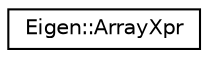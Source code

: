 digraph "Graphical Class Hierarchy"
{
  edge [fontname="Helvetica",fontsize="10",labelfontname="Helvetica",labelfontsize="10"];
  node [fontname="Helvetica",fontsize="10",shape=record];
  rankdir="LR";
  Node1 [label="Eigen::ArrayXpr",height=0.2,width=0.4,color="black", fillcolor="white", style="filled",URL="$struct_eigen_1_1_array_xpr.html"];
}
